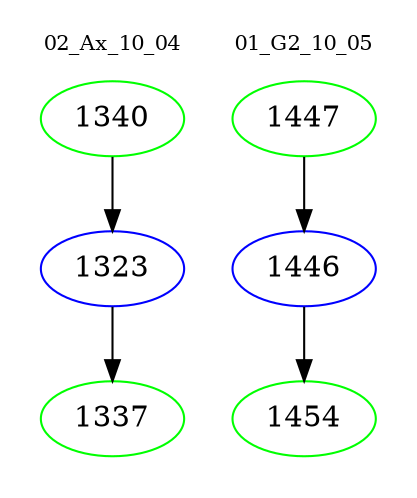 digraph{
subgraph cluster_0 {
color = white
label = "02_Ax_10_04";
fontsize=10;
T0_1340 [label="1340", color="green"]
T0_1340 -> T0_1323 [color="black"]
T0_1323 [label="1323", color="blue"]
T0_1323 -> T0_1337 [color="black"]
T0_1337 [label="1337", color="green"]
}
subgraph cluster_1 {
color = white
label = "01_G2_10_05";
fontsize=10;
T1_1447 [label="1447", color="green"]
T1_1447 -> T1_1446 [color="black"]
T1_1446 [label="1446", color="blue"]
T1_1446 -> T1_1454 [color="black"]
T1_1454 [label="1454", color="green"]
}
}
